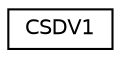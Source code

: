 digraph "Graphical Class Hierarchy"
{
  edge [fontname="Helvetica",fontsize="10",labelfontname="Helvetica",labelfontsize="10"];
  node [fontname="Helvetica",fontsize="10",shape=record];
  rankdir="LR";
  Node0 [label="CSDV1",height=0.2,width=0.4,color="black", fillcolor="white", style="filled",URL="$struct_c_s_d_v1.html"];
}
